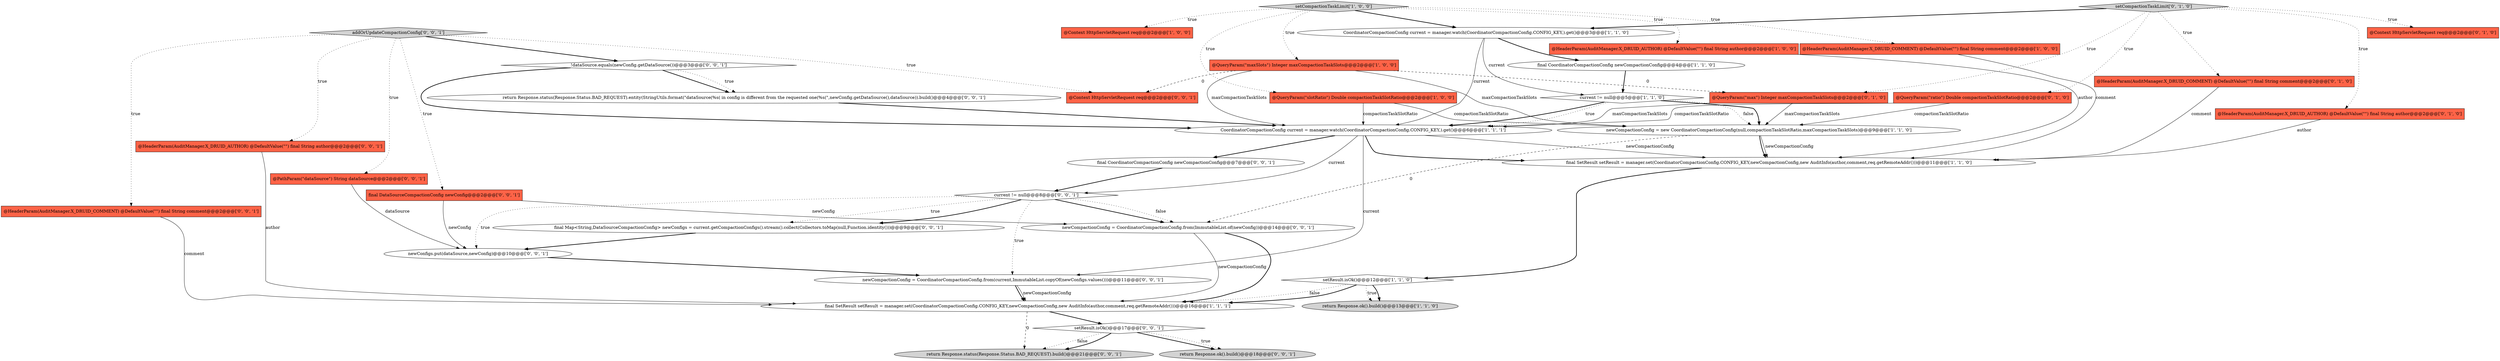 digraph {
3 [style = filled, label = "@HeaderParam(AuditManager.X_DRUID_AUTHOR) @DefaultValue(\"\") final String author@@@2@@@['1', '0', '0']", fillcolor = tomato, shape = box image = "AAA0AAABBB1BBB"];
21 [style = filled, label = "final DataSourceCompactionConfig newConfig@@@2@@@['0', '0', '1']", fillcolor = tomato, shape = box image = "AAA0AAABBB3BBB"];
4 [style = filled, label = "CoordinatorCompactionConfig current = manager.watch(CoordinatorCompactionConfig.CONFIG_KEY,).get()@@@6@@@['1', '1', '1']", fillcolor = white, shape = ellipse image = "AAA0AAABBB1BBB"];
1 [style = filled, label = "CoordinatorCompactionConfig current = manager.watch(CoordinatorCompactionConfig.CONFIG_KEY,).get()@@@3@@@['1', '1', '0']", fillcolor = white, shape = ellipse image = "AAA0AAABBB1BBB"];
5 [style = filled, label = "final SetResult setResult = manager.set(CoordinatorCompactionConfig.CONFIG_KEY,newCompactionConfig,new AuditInfo(author,comment,req.getRemoteAddr()))@@@16@@@['1', '1', '1']", fillcolor = white, shape = ellipse image = "AAA0AAABBB1BBB"];
2 [style = filled, label = "newCompactionConfig = new CoordinatorCompactionConfig(null,compactionTaskSlotRatio,maxCompactionTaskSlots)@@@9@@@['1', '1', '0']", fillcolor = white, shape = ellipse image = "AAA0AAABBB1BBB"];
15 [style = filled, label = "@HeaderParam(AuditManager.X_DRUID_COMMENT) @DefaultValue(\"\") final String comment@@@2@@@['0', '1', '0']", fillcolor = tomato, shape = box image = "AAA0AAABBB2BBB"];
20 [style = filled, label = "@QueryParam(\"max\") Integer maxCompactionTaskSlots@@@2@@@['0', '1', '0']", fillcolor = tomato, shape = box image = "AAA1AAABBB2BBB"];
31 [style = filled, label = "final CoordinatorCompactionConfig newCompactionConfig@@@7@@@['0', '0', '1']", fillcolor = white, shape = ellipse image = "AAA0AAABBB3BBB"];
0 [style = filled, label = "@HeaderParam(AuditManager.X_DRUID_COMMENT) @DefaultValue(\"\") final String comment@@@2@@@['1', '0', '0']", fillcolor = tomato, shape = box image = "AAA0AAABBB1BBB"];
18 [style = filled, label = "@HeaderParam(AuditManager.X_DRUID_AUTHOR) @DefaultValue(\"\") final String author@@@2@@@['0', '1', '0']", fillcolor = tomato, shape = box image = "AAA0AAABBB2BBB"];
14 [style = filled, label = "final SetResult setResult = manager.set(CoordinatorCompactionConfig.CONFIG_KEY,newCompactionConfig,new AuditInfo(author,comment,req.getRemoteAddr()))@@@11@@@['1', '1', '0']", fillcolor = white, shape = ellipse image = "AAA0AAABBB1BBB"];
29 [style = filled, label = "return Response.status(Response.Status.BAD_REQUEST).build()@@@21@@@['0', '0', '1']", fillcolor = lightgray, shape = ellipse image = "AAA0AAABBB3BBB"];
25 [style = filled, label = "@HeaderParam(AuditManager.X_DRUID_AUTHOR) @DefaultValue(\"\") final String author@@@2@@@['0', '0', '1']", fillcolor = tomato, shape = box image = "AAA0AAABBB3BBB"];
36 [style = filled, label = "@Context HttpServletRequest req@@@2@@@['0', '0', '1']", fillcolor = tomato, shape = box image = "AAA0AAABBB3BBB"];
35 [style = filled, label = "@HeaderParam(AuditManager.X_DRUID_COMMENT) @DefaultValue(\"\") final String comment@@@2@@@['0', '0', '1']", fillcolor = tomato, shape = box image = "AAA0AAABBB3BBB"];
12 [style = filled, label = "@QueryParam(\"maxSlots\") Integer maxCompactionTaskSlots@@@2@@@['1', '0', '0']", fillcolor = tomato, shape = box image = "AAA1AAABBB1BBB"];
34 [style = filled, label = "!dataSource.equals(newConfig.getDataSource())@@@3@@@['0', '0', '1']", fillcolor = white, shape = diamond image = "AAA0AAABBB3BBB"];
32 [style = filled, label = "newCompactionConfig = CoordinatorCompactionConfig.from(ImmutableList.of(newConfig))@@@14@@@['0', '0', '1']", fillcolor = white, shape = ellipse image = "AAA0AAABBB3BBB"];
8 [style = filled, label = "@Context HttpServletRequest req@@@2@@@['1', '0', '0']", fillcolor = tomato, shape = box image = "AAA0AAABBB1BBB"];
7 [style = filled, label = "@QueryParam(\"slotRatio\") Double compactionTaskSlotRatio@@@2@@@['1', '0', '0']", fillcolor = tomato, shape = box image = "AAA0AAABBB1BBB"];
33 [style = filled, label = "return Response.ok().build()@@@18@@@['0', '0', '1']", fillcolor = lightgray, shape = ellipse image = "AAA0AAABBB3BBB"];
19 [style = filled, label = "@Context HttpServletRequest req@@@2@@@['0', '1', '0']", fillcolor = tomato, shape = box image = "AAA0AAABBB2BBB"];
24 [style = filled, label = "@PathParam(\"dataSource\") String dataSource@@@2@@@['0', '0', '1']", fillcolor = tomato, shape = box image = "AAA0AAABBB3BBB"];
27 [style = filled, label = "final Map<String,DataSourceCompactionConfig> newConfigs = current.getCompactionConfigs().stream().collect(Collectors.toMap(null,Function.identity()))@@@9@@@['0', '0', '1']", fillcolor = white, shape = ellipse image = "AAA0AAABBB3BBB"];
13 [style = filled, label = "final CoordinatorCompactionConfig newCompactionConfig@@@4@@@['1', '1', '0']", fillcolor = white, shape = ellipse image = "AAA0AAABBB1BBB"];
16 [style = filled, label = "setCompactionTaskLimit['0', '1', '0']", fillcolor = lightgray, shape = diamond image = "AAA0AAABBB2BBB"];
11 [style = filled, label = "current != null@@@5@@@['1', '1', '0']", fillcolor = white, shape = diamond image = "AAA0AAABBB1BBB"];
23 [style = filled, label = "newConfigs.put(dataSource,newConfig)@@@10@@@['0', '0', '1']", fillcolor = white, shape = ellipse image = "AAA0AAABBB3BBB"];
22 [style = filled, label = "return Response.status(Response.Status.BAD_REQUEST).entity(StringUtils.format(\"dataSource(%s( in config is different from the requested one(%s(\",newConfig.getDataSource(),dataSource)).build()@@@4@@@['0', '0', '1']", fillcolor = white, shape = ellipse image = "AAA0AAABBB3BBB"];
26 [style = filled, label = "current != null@@@8@@@['0', '0', '1']", fillcolor = white, shape = diamond image = "AAA0AAABBB3BBB"];
30 [style = filled, label = "setResult.isOk()@@@17@@@['0', '0', '1']", fillcolor = white, shape = diamond image = "AAA0AAABBB3BBB"];
28 [style = filled, label = "newCompactionConfig = CoordinatorCompactionConfig.from(current,ImmutableList.copyOf(newConfigs.values()))@@@11@@@['0', '0', '1']", fillcolor = white, shape = ellipse image = "AAA0AAABBB3BBB"];
37 [style = filled, label = "addOrUpdateCompactionConfig['0', '0', '1']", fillcolor = lightgray, shape = diamond image = "AAA0AAABBB3BBB"];
9 [style = filled, label = "return Response.ok().build()@@@13@@@['1', '1', '0']", fillcolor = lightgray, shape = ellipse image = "AAA0AAABBB1BBB"];
17 [style = filled, label = "@QueryParam(\"ratio\") Double compactionTaskSlotRatio@@@2@@@['0', '1', '0']", fillcolor = tomato, shape = box image = "AAA0AAABBB2BBB"];
6 [style = filled, label = "setResult.isOk()@@@12@@@['1', '1', '0']", fillcolor = white, shape = diamond image = "AAA0AAABBB1BBB"];
10 [style = filled, label = "setCompactionTaskLimit['1', '0', '0']", fillcolor = lightgray, shape = diamond image = "AAA0AAABBB1BBB"];
16->19 [style = dotted, label="true"];
32->5 [style = bold, label=""];
10->8 [style = dotted, label="true"];
1->11 [style = solid, label="current"];
24->23 [style = solid, label="dataSource"];
0->14 [style = solid, label="comment"];
4->14 [style = bold, label=""];
28->5 [style = bold, label=""];
6->5 [style = dotted, label="false"];
10->12 [style = dotted, label="true"];
26->32 [style = bold, label=""];
12->20 [style = dashed, label="0"];
32->5 [style = solid, label="newCompactionConfig"];
30->33 [style = bold, label=""];
7->2 [style = solid, label="compactionTaskSlotRatio"];
37->24 [style = dotted, label="true"];
26->27 [style = dotted, label="true"];
16->17 [style = dotted, label="true"];
11->4 [style = bold, label=""];
15->14 [style = solid, label="comment"];
11->2 [style = dotted, label="false"];
17->4 [style = solid, label="compactionTaskSlotRatio"];
37->21 [style = dotted, label="true"];
2->32 [style = dashed, label="0"];
10->3 [style = dotted, label="true"];
16->20 [style = dotted, label="true"];
30->29 [style = dotted, label="false"];
26->23 [style = dotted, label="true"];
12->36 [style = dashed, label="0"];
35->5 [style = solid, label="comment"];
4->26 [style = solid, label="current"];
11->4 [style = dotted, label="true"];
20->4 [style = solid, label="maxCompactionTaskSlots"];
5->29 [style = dashed, label="0"];
37->25 [style = dotted, label="true"];
13->11 [style = bold, label=""];
1->13 [style = bold, label=""];
1->4 [style = solid, label="current"];
7->4 [style = solid, label="compactionTaskSlotRatio"];
11->2 [style = bold, label=""];
30->29 [style = bold, label=""];
12->2 [style = solid, label="maxCompactionTaskSlots"];
34->22 [style = bold, label=""];
22->4 [style = bold, label=""];
23->28 [style = bold, label=""];
4->31 [style = bold, label=""];
37->35 [style = dotted, label="true"];
18->14 [style = solid, label="author"];
6->5 [style = bold, label=""];
31->26 [style = bold, label=""];
3->14 [style = solid, label="author"];
26->27 [style = bold, label=""];
34->22 [style = dotted, label="true"];
4->28 [style = solid, label="current"];
16->1 [style = bold, label=""];
6->9 [style = dotted, label="true"];
21->32 [style = solid, label="newConfig"];
26->32 [style = dotted, label="false"];
20->2 [style = solid, label="maxCompactionTaskSlots"];
28->5 [style = solid, label="newCompactionConfig"];
17->2 [style = solid, label="compactionTaskSlotRatio"];
37->34 [style = bold, label=""];
4->14 [style = solid, label="newCompactionConfig"];
25->5 [style = solid, label="author"];
2->14 [style = bold, label=""];
26->28 [style = dotted, label="true"];
34->4 [style = bold, label=""];
10->7 [style = dotted, label="true"];
10->0 [style = dotted, label="true"];
37->36 [style = dotted, label="true"];
27->23 [style = bold, label=""];
5->30 [style = bold, label=""];
6->9 [style = bold, label=""];
21->23 [style = solid, label="newConfig"];
10->1 [style = bold, label=""];
30->33 [style = dotted, label="true"];
2->14 [style = solid, label="newCompactionConfig"];
14->6 [style = bold, label=""];
12->4 [style = solid, label="maxCompactionTaskSlots"];
16->15 [style = dotted, label="true"];
16->18 [style = dotted, label="true"];
}
